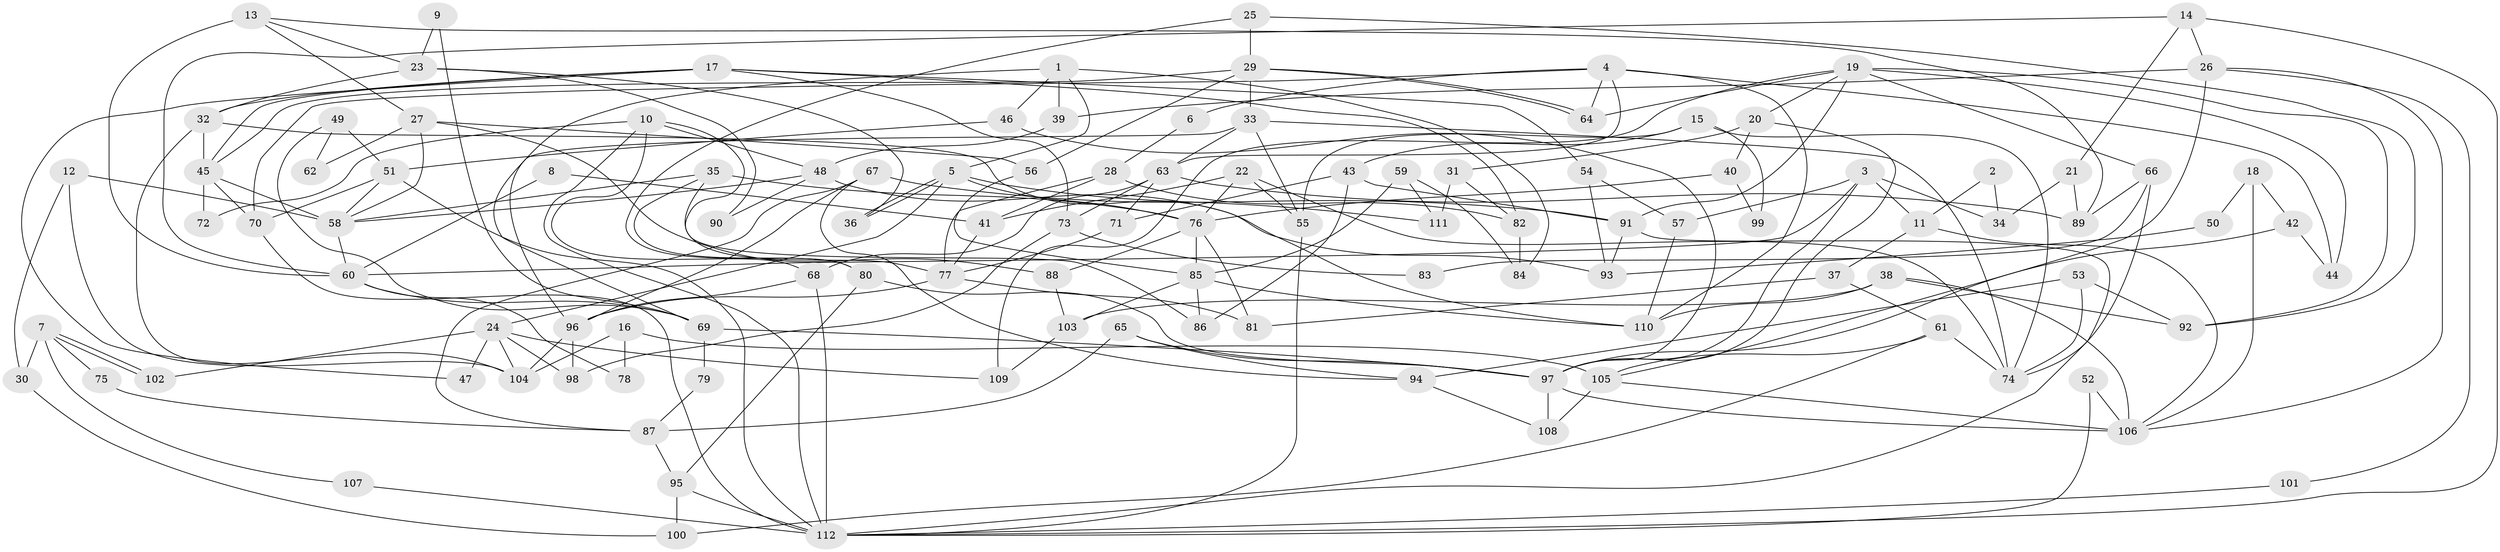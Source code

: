// coarse degree distribution, {5: 0.11594202898550725, 4: 0.2028985507246377, 6: 0.2318840579710145, 9: 0.028985507246376812, 3: 0.15942028985507245, 7: 0.07246376811594203, 8: 0.057971014492753624, 10: 0.043478260869565216, 2: 0.08695652173913043}
// Generated by graph-tools (version 1.1) at 2025/52/02/27/25 19:52:01]
// undirected, 112 vertices, 224 edges
graph export_dot {
graph [start="1"]
  node [color=gray90,style=filled];
  1;
  2;
  3;
  4;
  5;
  6;
  7;
  8;
  9;
  10;
  11;
  12;
  13;
  14;
  15;
  16;
  17;
  18;
  19;
  20;
  21;
  22;
  23;
  24;
  25;
  26;
  27;
  28;
  29;
  30;
  31;
  32;
  33;
  34;
  35;
  36;
  37;
  38;
  39;
  40;
  41;
  42;
  43;
  44;
  45;
  46;
  47;
  48;
  49;
  50;
  51;
  52;
  53;
  54;
  55;
  56;
  57;
  58;
  59;
  60;
  61;
  62;
  63;
  64;
  65;
  66;
  67;
  68;
  69;
  70;
  71;
  72;
  73;
  74;
  75;
  76;
  77;
  78;
  79;
  80;
  81;
  82;
  83;
  84;
  85;
  86;
  87;
  88;
  89;
  90;
  91;
  92;
  93;
  94;
  95;
  96;
  97;
  98;
  99;
  100;
  101;
  102;
  103;
  104;
  105;
  106;
  107;
  108;
  109;
  110;
  111;
  112;
  1 -- 46;
  1 -- 39;
  1 -- 5;
  1 -- 69;
  1 -- 84;
  2 -- 34;
  2 -- 11;
  3 -- 60;
  3 -- 57;
  3 -- 11;
  3 -- 34;
  3 -- 97;
  4 -- 110;
  4 -- 63;
  4 -- 6;
  4 -- 44;
  4 -- 64;
  4 -- 70;
  5 -- 36;
  5 -- 36;
  5 -- 24;
  5 -- 76;
  5 -- 111;
  6 -- 28;
  7 -- 30;
  7 -- 102;
  7 -- 102;
  7 -- 75;
  7 -- 107;
  8 -- 41;
  8 -- 60;
  9 -- 69;
  9 -- 23;
  10 -- 77;
  10 -- 112;
  10 -- 48;
  10 -- 68;
  10 -- 72;
  11 -- 37;
  11 -- 106;
  12 -- 58;
  12 -- 104;
  12 -- 30;
  13 -- 60;
  13 -- 27;
  13 -- 23;
  13 -- 89;
  14 -- 112;
  14 -- 26;
  14 -- 21;
  14 -- 60;
  15 -- 55;
  15 -- 74;
  15 -- 43;
  15 -- 99;
  16 -- 104;
  16 -- 105;
  16 -- 78;
  17 -- 32;
  17 -- 45;
  17 -- 47;
  17 -- 54;
  17 -- 73;
  17 -- 82;
  18 -- 106;
  18 -- 42;
  18 -- 50;
  19 -- 64;
  19 -- 91;
  19 -- 20;
  19 -- 44;
  19 -- 66;
  19 -- 92;
  19 -- 109;
  20 -- 97;
  20 -- 31;
  20 -- 40;
  21 -- 89;
  21 -- 34;
  22 -- 74;
  22 -- 55;
  22 -- 41;
  22 -- 76;
  23 -- 32;
  23 -- 36;
  23 -- 90;
  24 -- 104;
  24 -- 47;
  24 -- 98;
  24 -- 102;
  24 -- 109;
  25 -- 80;
  25 -- 29;
  25 -- 92;
  26 -- 106;
  26 -- 105;
  26 -- 39;
  26 -- 101;
  27 -- 56;
  27 -- 58;
  27 -- 62;
  27 -- 88;
  28 -- 82;
  28 -- 77;
  28 -- 41;
  29 -- 64;
  29 -- 64;
  29 -- 33;
  29 -- 45;
  29 -- 56;
  30 -- 100;
  31 -- 82;
  31 -- 111;
  32 -- 110;
  32 -- 45;
  32 -- 104;
  33 -- 63;
  33 -- 96;
  33 -- 55;
  33 -- 74;
  35 -- 76;
  35 -- 58;
  35 -- 80;
  35 -- 86;
  37 -- 61;
  37 -- 81;
  38 -- 103;
  38 -- 92;
  38 -- 106;
  38 -- 110;
  39 -- 48;
  40 -- 76;
  40 -- 99;
  41 -- 77;
  42 -- 44;
  42 -- 97;
  43 -- 86;
  43 -- 71;
  43 -- 91;
  45 -- 58;
  45 -- 70;
  45 -- 72;
  46 -- 51;
  46 -- 97;
  48 -- 58;
  48 -- 90;
  48 -- 93;
  49 -- 51;
  49 -- 69;
  49 -- 62;
  50 -- 93;
  51 -- 112;
  51 -- 70;
  51 -- 58;
  52 -- 106;
  52 -- 112;
  53 -- 74;
  53 -- 92;
  53 -- 94;
  54 -- 93;
  54 -- 57;
  55 -- 112;
  56 -- 85;
  57 -- 110;
  58 -- 60;
  59 -- 85;
  59 -- 111;
  59 -- 84;
  60 -- 69;
  60 -- 78;
  61 -- 74;
  61 -- 105;
  61 -- 100;
  63 -- 71;
  63 -- 68;
  63 -- 73;
  63 -- 89;
  65 -- 97;
  65 -- 87;
  65 -- 94;
  66 -- 89;
  66 -- 74;
  66 -- 83;
  67 -- 91;
  67 -- 94;
  67 -- 87;
  67 -- 96;
  68 -- 96;
  68 -- 112;
  69 -- 97;
  69 -- 79;
  70 -- 112;
  71 -- 77;
  73 -- 83;
  73 -- 98;
  75 -- 87;
  76 -- 81;
  76 -- 85;
  76 -- 88;
  77 -- 96;
  77 -- 81;
  79 -- 87;
  80 -- 97;
  80 -- 95;
  82 -- 84;
  85 -- 103;
  85 -- 86;
  85 -- 110;
  87 -- 95;
  88 -- 103;
  91 -- 112;
  91 -- 93;
  94 -- 108;
  95 -- 112;
  95 -- 100;
  96 -- 98;
  96 -- 104;
  97 -- 106;
  97 -- 108;
  101 -- 112;
  103 -- 109;
  105 -- 108;
  105 -- 106;
  107 -- 112;
}
